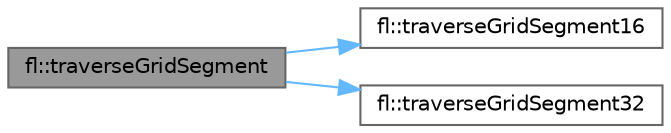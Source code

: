 digraph "fl::traverseGridSegment"
{
 // INTERACTIVE_SVG=YES
 // LATEX_PDF_SIZE
  bgcolor="transparent";
  edge [fontname=Helvetica,fontsize=10,labelfontname=Helvetica,labelfontsize=10];
  node [fontname=Helvetica,fontsize=10,shape=box,height=0.2,width=0.4];
  rankdir="LR";
  Node1 [id="Node000001",label="fl::traverseGridSegment",height=0.2,width=0.4,color="gray40", fillcolor="grey60", style="filled", fontcolor="black",tooltip="Traverse a grid segment by selecting the cells that are crossed."];
  Node1 -> Node2 [id="edge1_Node000001_Node000002",color="steelblue1",style="solid",tooltip=" "];
  Node2 [id="Node000002",label="fl::traverseGridSegment16",height=0.2,width=0.4,color="grey40", fillcolor="white", style="filled",URL="$d4/d36/namespacefl_a7206bc1b415f44667b2bb541529e4324.html#a7206bc1b415f44667b2bb541529e4324",tooltip="Traverse a grid segment using fixed-point 8.8 arithmetic."];
  Node1 -> Node3 [id="edge2_Node000001_Node000003",color="steelblue1",style="solid",tooltip=" "];
  Node3 [id="Node000003",label="fl::traverseGridSegment32",height=0.2,width=0.4,color="grey40", fillcolor="white", style="filled",URL="$d4/d36/namespacefl_aa28553af69ffe6e3a60cde7f9fc02b4d.html#aa28553af69ffe6e3a60cde7f9fc02b4d",tooltip=" "];
}
